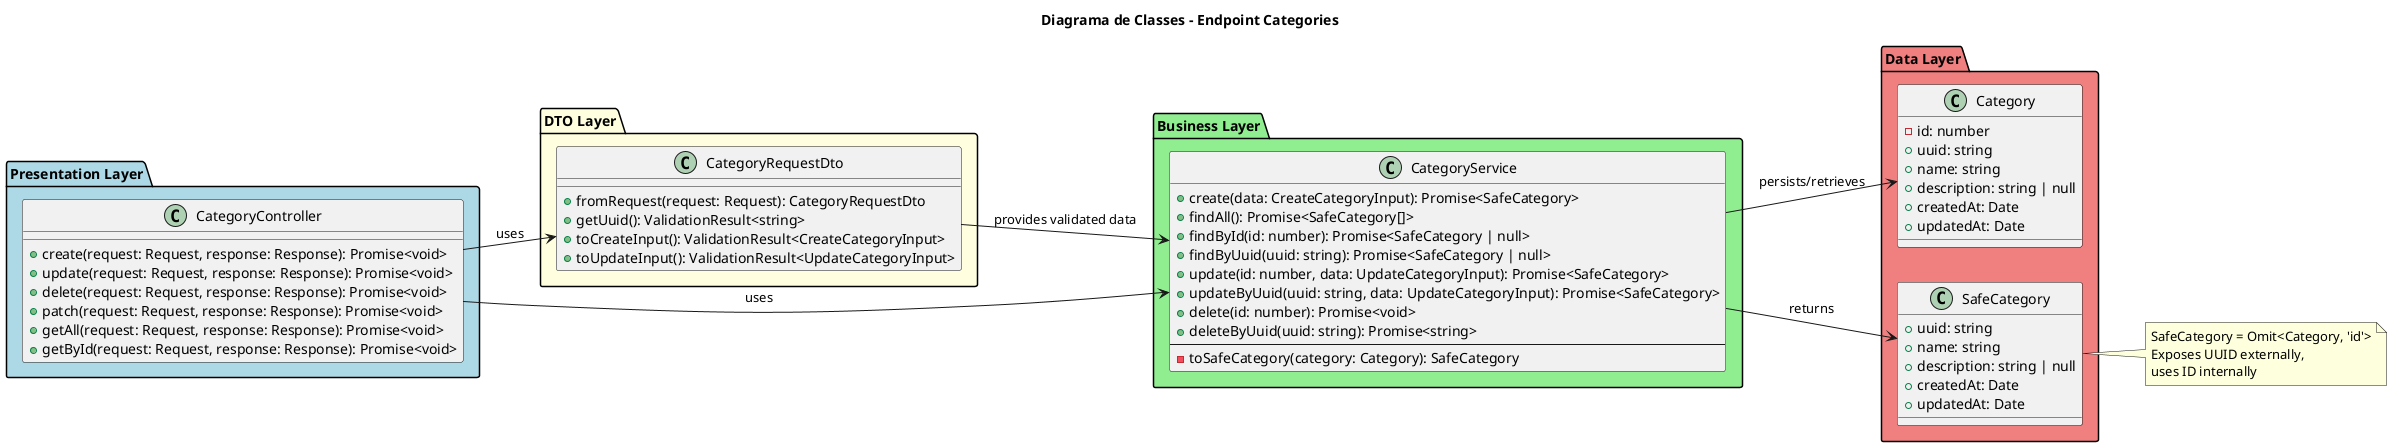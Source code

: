 @startuml categories_diagram
title Diagrama de Classes - Endpoint Categories
left to right direction

package "Presentation Layer" as PL #LightBlue {
    class CategoryController {
        +create(request: Request, response: Response): Promise<void>
        +update(request: Request, response: Response): Promise<void>
        +delete(request: Request, response: Response): Promise<void>
        +patch(request: Request, response: Response): Promise<void>
        +getAll(request: Request, response: Response): Promise<void>
        +getById(request: Request, response: Response): Promise<void>
    }
}

package "DTO Layer" as DTO #LightYellow {
    class CategoryRequestDto {
        +fromRequest(request: Request): CategoryRequestDto
        +getUuid(): ValidationResult<string>
        +toCreateInput(): ValidationResult<CreateCategoryInput>
        +toUpdateInput(): ValidationResult<UpdateCategoryInput>
    }
}

package "Business Layer" as BL #LightGreen {
    class CategoryService {
        +create(data: CreateCategoryInput): Promise<SafeCategory>
        +findAll(): Promise<SafeCategory[]>
        +findById(id: number): Promise<SafeCategory | null>
        +findByUuid(uuid: string): Promise<SafeCategory | null>
        +update(id: number, data: UpdateCategoryInput): Promise<SafeCategory>
        +updateByUuid(uuid: string, data: UpdateCategoryInput): Promise<SafeCategory>
        +delete(id: number): Promise<void>
        +deleteByUuid(uuid: string): Promise<string>
        --
        -toSafeCategory(category: Category): SafeCategory
    }
}

package "Data Layer" as DL #LightCoral {
    class Category {
        -id: number
        +uuid: string
        +name: string
        +description: string | null
        +createdAt: Date
        +updatedAt: Date
    }

    class SafeCategory {
        +uuid: string
        +name: string
        +description: string | null
        +createdAt: Date
        +updatedAt: Date
    }
}

' Relationships
CategoryController --> CategoryRequestDto : uses
CategoryController --> CategoryService : uses
CategoryRequestDto --> CategoryService : provides validated data
CategoryService --> Category : persists/retrieves
CategoryService --> SafeCategory : returns

note right of SafeCategory : SafeCategory = Omit<Category, 'id'>\nExposes UUID externally,\nuses ID internally
@enduml